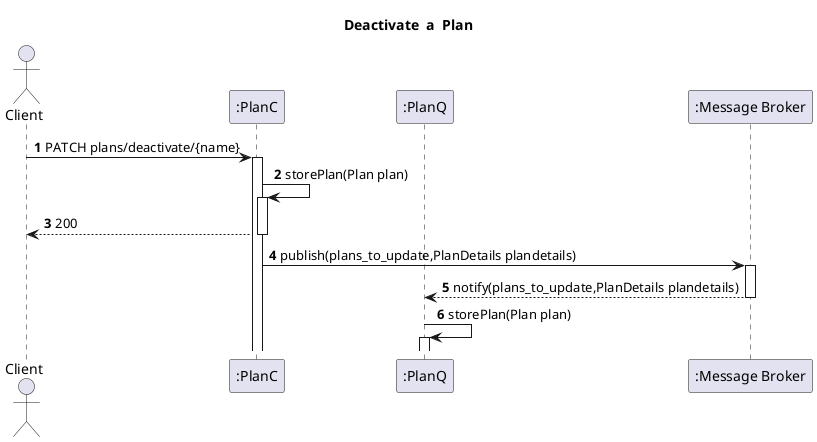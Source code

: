 @startuml
'https://plantuml.com/sequence-diagram
autoactivate on
autonumber
title  Deactivate  a  Plan

autonumber


actor "Client" as Ac
participant ":PlanC" as Auth
participant ":PlanQ" as Serv

participant ":Message Broker" as Broker


Ac->Auth:PATCH plans/deactivate/{name}
Auth->Auth:storePlan(Plan plan)
Auth-->Ac:200
Auth->Broker: publish(plans_to_update,PlanDetails plandetails)
Broker-->Serv:notify(plans_to_update,PlanDetails plandetails)
Serv->Serv:storePlan(Plan plan)













@enduml
